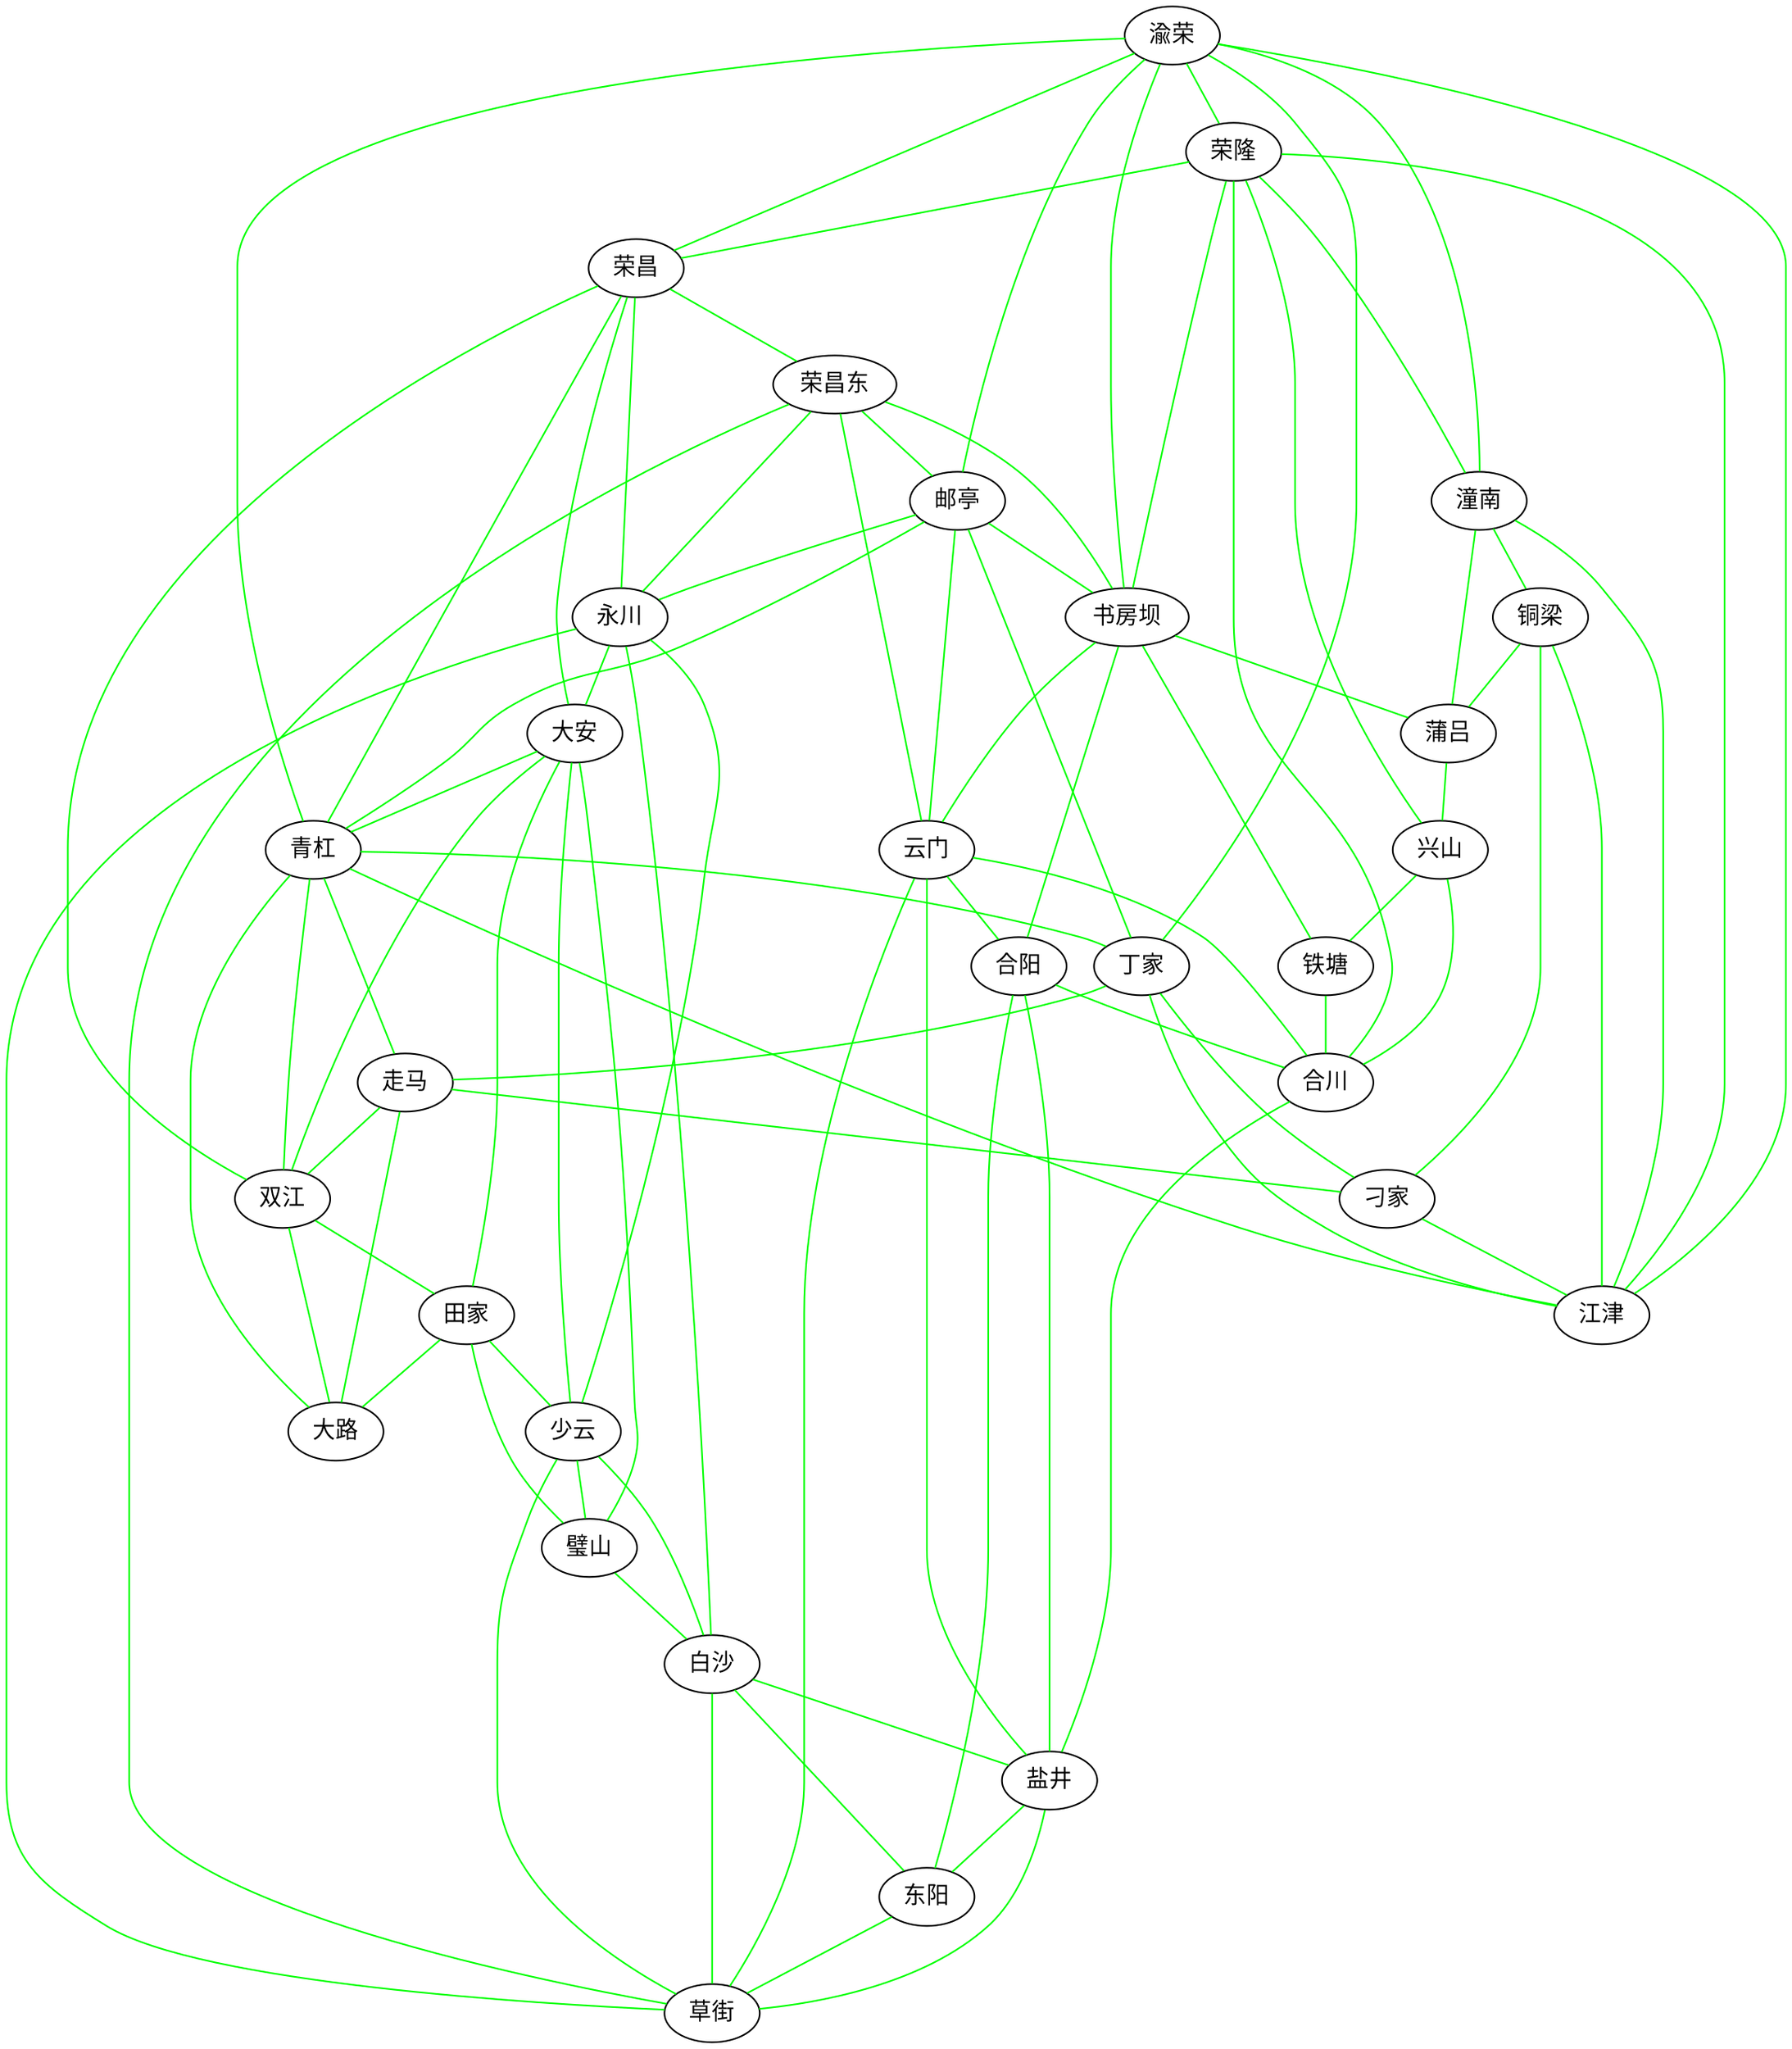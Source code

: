graph G {
	1 [label="渝荣" fontname=FangSong]
	2 [label="荣隆" fontname=FangSong]
	3 [label="荣昌" fontname=FangSong]
	4 [label="荣昌东" fontname=FangSong]
	5 [label="邮亭" fontname=FangSong]
	6 [label="永川" fontname=FangSong]
	7 [label="大安" fontname=FangSong]
	8 [label="青杠" fontname=FangSong]
	9 [label="丁家" fontname=FangSong]
	10 [label="走马" fontname=FangSong]
	11 [label="书房坝" fontname=FangSong]
	12 [label="双江" fontname=FangSong]
	13 [label="潼南" fontname=FangSong]
	14 [label="田家" fontname=FangSong]
	15 [label="少云" fontname=FangSong]
	16 [label="铜梁" fontname=FangSong]
	17 [label="蒲吕" fontname=FangSong]
	18 [label="大路" fontname=FangSong]
	19 [label="璧山" fontname=FangSong]
	20 [label="白沙" fontname=FangSong]
	21 [label="刁家" fontname=FangSong]
	22 [label="江津" fontname=FangSong]
	23 [label="兴山" fontname=FangSong]
	24 [label="铁塘" fontname=FangSong]
	25 [label="云门" fontname=FangSong]
	26 [label="合阳" fontname=FangSong]
	27 [label="合川" fontname=FangSong]
	28 [label="盐井" fontname=FangSong]
	29 [label="东阳" fontname=FangSong]
	30 [label="草街" fontname=FangSong]
	1 -- 2 [color=green]
	1 -- 3 [color=green]
	1 -- 5 [color=green]
	1 -- 8 [color=green]
	1 -- 9 [color=green]
	1 -- 11 [color=green]
	1 -- 13 [color=green]
	1 -- 22 [color=green]
	2 -- 3 [color=green]
	2 -- 11 [color=green]
	2 -- 13 [color=green]
	2 -- 22 [color=green]
	2 -- 23 [color=green]
	2 -- 27 [color=green]
	3 -- 4 [color=green]
	3 -- 6 [color=green]
	3 -- 7 [color=green]
	3 -- 8 [color=green]
	3 -- 12 [color=green]
	4 -- 5 [color=green]
	4 -- 6 [color=green]
	4 -- 11 [color=green]
	4 -- 25 [color=green]
	4 -- 30 [color=green]
	5 -- 6 [color=green]
	5 -- 8 [color=green]
	5 -- 9 [color=green]
	5 -- 11 [color=green]
	5 -- 25 [color=green]
	6 -- 7 [color=green]
	6 -- 15 [color=green]
	6 -- 20 [color=green]
	6 -- 30 [color=green]
	7 -- 8 [color=green]
	7 -- 12 [color=green]
	7 -- 14 [color=green]
	7 -- 15 [color=green]
	7 -- 19 [color=green]
	8 -- 9 [color=green]
	8 -- 10 [color=green]
	8 -- 12 [color=green]
	8 -- 18 [color=green]
	8 -- 22 [color=green]
	9 -- 10 [color=green]
	9 -- 21 [color=green]
	9 -- 22 [color=green]
	10 -- 12 [color=green]
	10 -- 18 [color=green]
	10 -- 21 [color=green]
	11 -- 17 [color=green]
	11 -- 24 [color=green]
	11 -- 25 [color=green]
	11 -- 26 [color=green]
	12 -- 14 [color=green]
	12 -- 18 [color=green]
	13 -- 16 [color=green]
	13 -- 17 [color=green]
	13 -- 22 [color=green]
	14 -- 15 [color=green]
	14 -- 18 [color=green]
	14 -- 19 [color=green]
	15 -- 19 [color=green]
	15 -- 20 [color=green]
	15 -- 30 [color=green]
	16 -- 17 [color=green]
	16 -- 21 [color=green]
	16 -- 22 [color=green]
	17 -- 23 [color=green]
	19 -- 20 [color=green]
	20 -- 28 [color=green]
	20 -- 29 [color=green]
	20 -- 30 [color=green]
	21 -- 22 [color=green]
	23 -- 24 [color=green]
	23 -- 27 [color=green]
	24 -- 27 [color=green]
	25 -- 26 [color=green]
	25 -- 27 [color=green]
	25 -- 28 [color=green]
	25 -- 30 [color=green]
	26 -- 27 [color=green]
	26 -- 28 [color=green]
	26 -- 29 [color=green]
	27 -- 28 [color=green]
	28 -- 29 [color=green]
	28 -- 30 [color=green]
	29 -- 30 [color=green]
}
